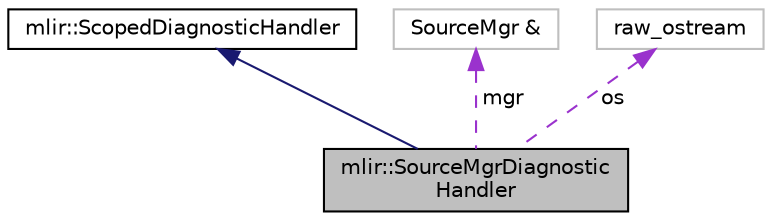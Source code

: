 digraph "mlir::SourceMgrDiagnosticHandler"
{
  bgcolor="transparent";
  edge [fontname="Helvetica",fontsize="10",labelfontname="Helvetica",labelfontsize="10"];
  node [fontname="Helvetica",fontsize="10",shape=record];
  Node3 [label="mlir::SourceMgrDiagnostic\lHandler",height=0.2,width=0.4,color="black", fillcolor="grey75", style="filled", fontcolor="black"];
  Node4 -> Node3 [dir="back",color="midnightblue",fontsize="10",style="solid",fontname="Helvetica"];
  Node4 [label="mlir::ScopedDiagnosticHandler",height=0.2,width=0.4,color="black",URL="$classmlir_1_1ScopedDiagnosticHandler.html",tooltip="This diagnostic handler is a simple RAII class that registers and erases a diagnostic handler on a gi..."];
  Node5 -> Node3 [dir="back",color="darkorchid3",fontsize="10",style="dashed",label=" mgr" ,fontname="Helvetica"];
  Node5 [label="SourceMgr &",height=0.2,width=0.4,color="grey75"];
  Node6 -> Node3 [dir="back",color="darkorchid3",fontsize="10",style="dashed",label=" os" ,fontname="Helvetica"];
  Node6 [label="raw_ostream",height=0.2,width=0.4,color="grey75"];
}

